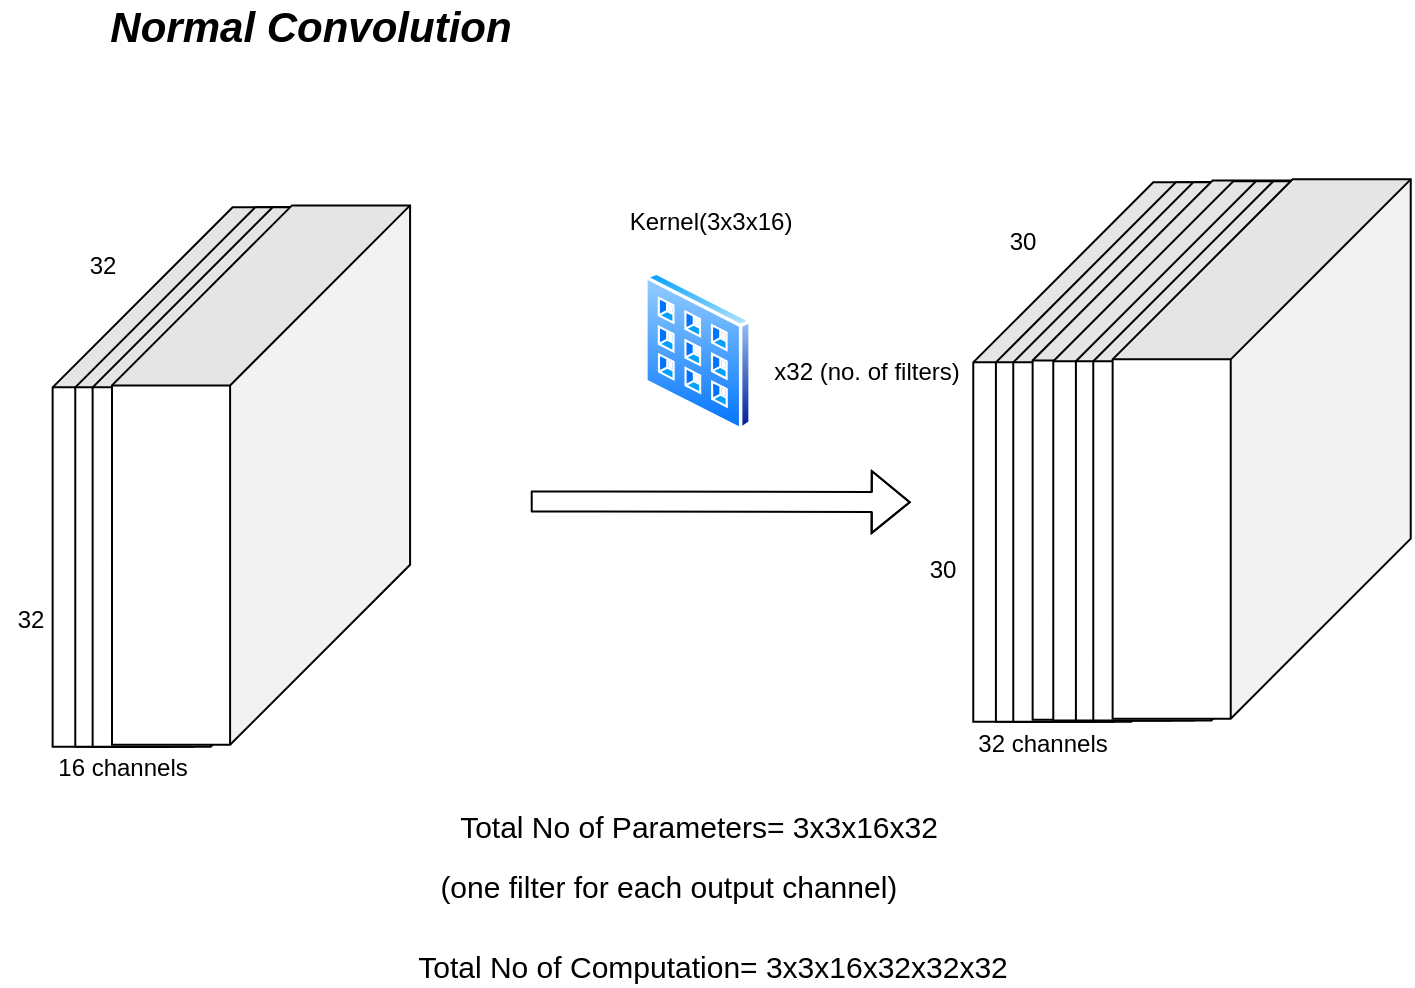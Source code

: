 <mxfile version="13.4.0" type="device" pages="3"><diagram id="691b31df-7cfc-d80e-552c-7aa9f8c0b5f7" name="NormalConvolution"><mxGraphModel dx="1970" dy="1110" grid="1" gridSize="10" guides="1" tooltips="1" connect="1" arrows="1" fold="1" page="1" pageScale="1" pageWidth="826" pageHeight="1169" background="#ffffff" math="0" shadow="0"><root><mxCell id="0"/><mxCell id="1" parent="0"/><mxCell id="0aPZp936fcB-lnpvpzYj-72" value="Total No of Parameters= 3x3x16x32" style="text;html=1;align=center;verticalAlign=middle;resizable=0;points=[];autosize=1;fontSize=15;" vertex="1" parent="1"><mxGeometry x="238" y="440" width="250" height="20" as="geometry"/></mxCell><mxCell id="0aPZp936fcB-lnpvpzYj-75" value="&lt;b&gt;&lt;i&gt;&lt;font style=&quot;font-size: 21px&quot;&gt;Normal Convolution&lt;/font&gt;&lt;/i&gt;&lt;/b&gt;" style="text;html=1;align=center;verticalAlign=middle;resizable=0;points=[];autosize=1;" vertex="1" parent="1"><mxGeometry x="59.36" y="40" width="220" height="20" as="geometry"/></mxCell><mxCell id="vCr-cH7Ao6Coy02i3xJ6-3" value="(one filter for each output channel)&amp;nbsp;" style="text;html=1;align=center;verticalAlign=middle;resizable=0;points=[];autosize=1;fontSize=15;" vertex="1" parent="1"><mxGeometry x="225.09" y="470" width="250" height="20" as="geometry"/></mxCell><mxCell id="vCr-cH7Ao6Coy02i3xJ6-4" value="Total No of Computation= 3x3x16x32x32x32" style="text;html=1;align=center;verticalAlign=middle;resizable=0;points=[];autosize=1;fontSize=15;" vertex="1" parent="1"><mxGeometry x="215" y="510" width="310" height="20" as="geometry"/></mxCell><mxCell id="8KKYo4yLOAXc0O7jHCy9-1" value="" style="shape=flexArrow;endArrow=classic;html=1;" edge="1" parent="1"><mxGeometry width="50" height="50" relative="1" as="geometry"><mxPoint x="279.36" y="287.73" as="sourcePoint"/><mxPoint x="469.36" y="288.08" as="targetPoint"/><Array as="points"><mxPoint x="310.36" y="287.7"/></Array></mxGeometry></mxCell><mxCell id="8KKYo4yLOAXc0O7jHCy9-2" value="&lt;span style=&quot;color: rgba(0 , 0 , 0 , 0) ; font-family: monospace ; font-size: 0px&quot;&gt;%3CmxGraphModel%3E%3Croot%3E%3CmxCell%20id%3D%220%22%2F%3E%3CmxCell%20id%3D%221%22%20parent%3D%220%22%2F%3E%3CmxCell%20id%3D%222%22%20value%3D%22%22%20style%3D%22aspect%3Dfixed%3Bperimeter%3DellipsePerimeter%3Bhtml%3D1%3Balign%3Dcenter%3Bshadow%3D0%3Bdashed%3D0%3BspacingTop%3D3%3Bimage%3Bimage%3Dimg%2Flib%2Factive_directory%2Finput_output_filter.svg%3Bdirection%3Deast%3B%22%20vertex%3D%221%22%20parent%3D%221%22%3E%3CmxGeometry%20x%3D%22302.91%22%20y%3D%22225.3%22%20width%3D%2253.83%22%20height%3D%2280.35%22%20as%3D%22geometry%22%2F%3E%3C%2FmxCell%3E%3C%2Froot%3E%3C%2FmxGraphModel%3E&lt;/span&gt;" style="text;html=1;align=center;verticalAlign=middle;resizable=0;points=[];autosize=1;" vertex="1" parent="1"><mxGeometry x="372.32" y="232.72" width="20" height="20" as="geometry"/></mxCell><mxCell id="8KKYo4yLOAXc0O7jHCy9-3" value="Kernel(3x3x16)" style="text;html=1;align=center;verticalAlign=middle;resizable=0;points=[];autosize=1;" vertex="1" parent="1"><mxGeometry x="319.32" y="137.74" width="100" height="20" as="geometry"/></mxCell><mxCell id="8KKYo4yLOAXc0O7jHCy9-4" value="" style="aspect=fixed;perimeter=ellipsePerimeter;html=1;align=center;shadow=0;dashed=0;spacingTop=3;image;image=img/lib/active_directory/input_output_filter.svg;direction=east;" vertex="1" parent="1"><mxGeometry x="336.09" y="172.37" width="53.83" height="80.35" as="geometry"/></mxCell><mxCell id="8KKYo4yLOAXc0O7jHCy9-5" value="" style="shape=cube;whiteSpace=wrap;html=1;boundedLbl=1;backgroundOutline=1;darkOpacity=0.05;darkOpacity2=0.1;direction=west;rotation=-90;size=90;" vertex="1" parent="1"><mxGeometry x="-20" y="200.96" width="269.68" height="149.05" as="geometry"/></mxCell><mxCell id="8KKYo4yLOAXc0O7jHCy9-6" value="32" style="text;html=1;align=center;verticalAlign=middle;resizable=0;points=[];autosize=1;" vertex="1" parent="1"><mxGeometry x="49.68" y="160.01" width="30" height="20" as="geometry"/></mxCell><mxCell id="8KKYo4yLOAXc0O7jHCy9-7" value="16 channels" style="text;html=1;align=center;verticalAlign=middle;resizable=0;points=[];autosize=1;" vertex="1" parent="1"><mxGeometry x="34.68" y="410.99" width="80" height="20" as="geometry"/></mxCell><mxCell id="8KKYo4yLOAXc0O7jHCy9-8" value="32" style="text;html=1;align=center;verticalAlign=middle;resizable=0;points=[];autosize=1;" vertex="1" parent="1"><mxGeometry x="190.0" y="143.02" width="30" height="20" as="geometry"/></mxCell><mxCell id="8KKYo4yLOAXc0O7jHCy9-9" value="" style="shape=cube;whiteSpace=wrap;html=1;boundedLbl=1;backgroundOutline=1;darkOpacity=0.05;darkOpacity2=0.1;direction=west;rotation=-90;size=90;" vertex="1" parent="1"><mxGeometry x="-8.68" y="200.96" width="269.68" height="149.05" as="geometry"/></mxCell><mxCell id="8KKYo4yLOAXc0O7jHCy9-10" value="" style="shape=cube;whiteSpace=wrap;html=1;boundedLbl=1;backgroundOutline=1;darkOpacity=0.05;darkOpacity2=0.1;direction=west;rotation=-90;size=90;" vertex="1" parent="1"><mxGeometry y="200.96" width="269.68" height="149.05" as="geometry"/></mxCell><mxCell id="8KKYo4yLOAXc0O7jHCy9-11" value="" style="shape=cube;whiteSpace=wrap;html=1;boundedLbl=1;backgroundOutline=1;darkOpacity=0.05;darkOpacity2=0.1;direction=west;rotation=-90;size=90;" vertex="1" parent="1"><mxGeometry x="9.68" y="200.01" width="269.68" height="149.05" as="geometry"/></mxCell><mxCell id="8KKYo4yLOAXc0O7jHCy9-12" value="" style="shape=cube;whiteSpace=wrap;html=1;boundedLbl=1;backgroundOutline=1;darkOpacity=0.05;darkOpacity2=0.1;direction=west;rotation=-90;size=90;" vertex="1" parent="1"><mxGeometry x="440.32" y="188.49" width="269.68" height="149.05" as="geometry"/></mxCell><mxCell id="8KKYo4yLOAXc0O7jHCy9-13" value="30" style="text;html=1;align=center;verticalAlign=middle;resizable=0;points=[];autosize=1;" vertex="1" parent="1"><mxGeometry x="510.0" y="147.54" width="30" height="20" as="geometry"/></mxCell><mxCell id="8KKYo4yLOAXc0O7jHCy9-14" value="32 channels" style="text;html=1;align=center;verticalAlign=middle;resizable=0;points=[];autosize=1;" vertex="1" parent="1"><mxGeometry x="495.0" y="398.52" width="80" height="20" as="geometry"/></mxCell><mxCell id="8KKYo4yLOAXc0O7jHCy9-15" value="32" style="text;html=1;align=center;verticalAlign=middle;resizable=0;points=[];autosize=1;" vertex="1" parent="1"><mxGeometry x="650.32" y="130.55" width="30" height="20" as="geometry"/></mxCell><mxCell id="8KKYo4yLOAXc0O7jHCy9-16" value="" style="shape=cube;whiteSpace=wrap;html=1;boundedLbl=1;backgroundOutline=1;darkOpacity=0.05;darkOpacity2=0.1;direction=west;rotation=-90;size=90;" vertex="1" parent="1"><mxGeometry x="451.64" y="188.49" width="269.68" height="149.05" as="geometry"/></mxCell><mxCell id="8KKYo4yLOAXc0O7jHCy9-17" value="" style="shape=cube;whiteSpace=wrap;html=1;boundedLbl=1;backgroundOutline=1;darkOpacity=0.05;darkOpacity2=0.1;direction=west;rotation=-90;size=90;" vertex="1" parent="1"><mxGeometry x="460.32" y="188.49" width="269.68" height="149.05" as="geometry"/></mxCell><mxCell id="8KKYo4yLOAXc0O7jHCy9-18" value="" style="shape=cube;whiteSpace=wrap;html=1;boundedLbl=1;backgroundOutline=1;darkOpacity=0.05;darkOpacity2=0.1;direction=west;rotation=-90;size=90;" vertex="1" parent="1"><mxGeometry x="470.0" y="187.54" width="269.68" height="149.05" as="geometry"/></mxCell><mxCell id="8KKYo4yLOAXc0O7jHCy9-19" value="" style="shape=cube;whiteSpace=wrap;html=1;boundedLbl=1;backgroundOutline=1;darkOpacity=0.05;darkOpacity2=0.1;direction=west;rotation=-90;size=90;" vertex="1" parent="1"><mxGeometry x="480.32" y="187.94" width="269.68" height="149.05" as="geometry"/></mxCell><mxCell id="8KKYo4yLOAXc0O7jHCy9-20" value="32" style="text;html=1;align=center;verticalAlign=middle;resizable=0;points=[];autosize=1;" vertex="1" parent="1"><mxGeometry x="690.32" y="130" width="30" height="20" as="geometry"/></mxCell><mxCell id="8KKYo4yLOAXc0O7jHCy9-21" value="" style="shape=cube;whiteSpace=wrap;html=1;boundedLbl=1;backgroundOutline=1;darkOpacity=0.05;darkOpacity2=0.1;direction=west;rotation=-90;size=90;" vertex="1" parent="1"><mxGeometry x="491.64" y="187.94" width="269.68" height="149.05" as="geometry"/></mxCell><mxCell id="8KKYo4yLOAXc0O7jHCy9-22" value="" style="shape=cube;whiteSpace=wrap;html=1;boundedLbl=1;backgroundOutline=1;darkOpacity=0.05;darkOpacity2=0.1;direction=west;rotation=-90;size=90;" vertex="1" parent="1"><mxGeometry x="500.32" y="187.94" width="269.68" height="149.05" as="geometry"/></mxCell><mxCell id="8KKYo4yLOAXc0O7jHCy9-23" value="" style="shape=cube;whiteSpace=wrap;html=1;boundedLbl=1;backgroundOutline=1;darkOpacity=0.05;darkOpacity2=0.1;direction=west;rotation=-90;size=90;" vertex="1" parent="1"><mxGeometry x="510.0" y="186.99" width="269.68" height="149.05" as="geometry"/></mxCell><mxCell id="8KKYo4yLOAXc0O7jHCy9-24" value="30" style="text;html=1;align=center;verticalAlign=middle;resizable=0;points=[];autosize=1;" vertex="1" parent="1"><mxGeometry x="470.32" y="311.99" width="30" height="20" as="geometry"/></mxCell><mxCell id="8KKYo4yLOAXc0O7jHCy9-25" value="32" style="text;html=1;align=center;verticalAlign=middle;resizable=0;points=[];autosize=1;" vertex="1" parent="1"><mxGeometry x="14" y="337" width="30" height="20" as="geometry"/></mxCell><mxCell id="8KKYo4yLOAXc0O7jHCy9-26" value="x32 (no. of filters)" style="text;html=1;align=center;verticalAlign=middle;resizable=0;points=[];autosize=1;" vertex="1" parent="1"><mxGeometry x="392.32" y="212.72" width="110" height="20" as="geometry"/></mxCell></root></mxGraphModel></diagram><diagram name="Depthwise Separable Convolution" id="Yb8pl-t0j5vxGMmw1hAw"><mxGraphModel dx="4203" dy="3072" grid="1" gridSize="10" guides="1" tooltips="1" connect="1" arrows="1" fold="1" page="1" pageScale="1" pageWidth="826" pageHeight="1169" background="#ffffff" math="0" shadow="0"><root><mxCell id="gKO3SNXZ0T4FNhEQSTZN-0"/><mxCell id="gKO3SNXZ0T4FNhEQSTZN-1" parent="gKO3SNXZ0T4FNhEQSTZN-0"/><mxCell id="gKO3SNXZ0T4FNhEQSTZN-2" value="" style="shape=cube;whiteSpace=wrap;html=1;boundedLbl=1;backgroundOutline=1;darkOpacity=0.05;darkOpacity2=0.1;direction=west;rotation=-90;size=90;" vertex="1" parent="gKO3SNXZ0T4FNhEQSTZN-1"><mxGeometry x="-811.68" y="-955.02" width="269.68" height="149.05" as="geometry"/></mxCell><mxCell id="gKO3SNXZ0T4FNhEQSTZN-3" value="32" style="text;html=1;align=center;verticalAlign=middle;resizable=0;points=[];autosize=1;" vertex="1" parent="gKO3SNXZ0T4FNhEQSTZN-1"><mxGeometry x="-742" y="-995.97" width="30" height="20" as="geometry"/></mxCell><mxCell id="gKO3SNXZ0T4FNhEQSTZN-4" value="32" style="text;html=1;align=center;verticalAlign=middle;resizable=0;points=[];autosize=1;" vertex="1" parent="gKO3SNXZ0T4FNhEQSTZN-1"><mxGeometry x="-782" y="-823.99" width="30" height="20" as="geometry"/></mxCell><mxCell id="gKO3SNXZ0T4FNhEQSTZN-5" value="16 channels" style="text;html=1;align=center;verticalAlign=middle;resizable=0;points=[];autosize=1;" vertex="1" parent="gKO3SNXZ0T4FNhEQSTZN-1"><mxGeometry x="-757" y="-744.99" width="80" height="20" as="geometry"/></mxCell><mxCell id="gKO3SNXZ0T4FNhEQSTZN-6" value="" style="shape=flexArrow;endArrow=classic;html=1;" edge="1" parent="gKO3SNXZ0T4FNhEQSTZN-1"><mxGeometry width="50" height="50" relative="1" as="geometry"><mxPoint x="-422.0" y="-847.7" as="sourcePoint"/><mxPoint x="-162.0" y="-847.7" as="targetPoint"/></mxGeometry></mxCell><mxCell id="gKO3SNXZ0T4FNhEQSTZN-7" value="Kernel(3x3)" style="text;html=1;align=center;verticalAlign=middle;resizable=0;points=[];autosize=1;" vertex="1" parent="gKO3SNXZ0T4FNhEQSTZN-1"><mxGeometry x="-275.26" y="-914.7" width="80" height="20" as="geometry"/></mxCell><mxCell id="gKO3SNXZ0T4FNhEQSTZN-8" value="" style="shape=cube;whiteSpace=wrap;html=1;boundedLbl=1;backgroundOutline=1;darkOpacity=0.05;darkOpacity2=0.1;direction=west;rotation=-90;size=40;" vertex="1" parent="gKO3SNXZ0T4FNhEQSTZN-1"><mxGeometry x="-168.0" y="-1068.21" width="137" height="64.5" as="geometry"/></mxCell><mxCell id="gKO3SNXZ0T4FNhEQSTZN-12" value="" style="aspect=fixed;perimeter=ellipsePerimeter;html=1;align=center;shadow=0;dashed=0;spacingTop=3;image;image=img/lib/active_directory/input_output_filter.svg;direction=east;" vertex="1" parent="gKO3SNXZ0T4FNhEQSTZN-1"><mxGeometry x="-329.09" y="-942.4" width="53.83" height="80.35" as="geometry"/></mxCell><mxCell id="gKO3SNXZ0T4FNhEQSTZN-14" value="" style="shape=flexArrow;endArrow=classic;html=1;" edge="1" parent="gKO3SNXZ0T4FNhEQSTZN-1"><mxGeometry width="50" height="50" relative="1" as="geometry"><mxPoint x="227.36" y="-823.96" as="sourcePoint"/><mxPoint x="417.36" y="-823.61" as="targetPoint"/><Array as="points"><mxPoint x="258.36" y="-823.99"/></Array></mxGeometry></mxCell><mxCell id="gKO3SNXZ0T4FNhEQSTZN-15" value="&lt;span style=&quot;color: rgba(0 , 0 , 0 , 0) ; font-family: monospace ; font-size: 0px&quot;&gt;%3CmxGraphModel%3E%3Croot%3E%3CmxCell%20id%3D%220%22%2F%3E%3CmxCell%20id%3D%221%22%20parent%3D%220%22%2F%3E%3CmxCell%20id%3D%222%22%20value%3D%22%22%20style%3D%22aspect%3Dfixed%3Bperimeter%3DellipsePerimeter%3Bhtml%3D1%3Balign%3Dcenter%3Bshadow%3D0%3Bdashed%3D0%3BspacingTop%3D3%3Bimage%3Bimage%3Dimg%2Flib%2Factive_directory%2Finput_output_filter.svg%3Bdirection%3Deast%3B%22%20vertex%3D%221%22%20parent%3D%221%22%3E%3CmxGeometry%20x%3D%22302.91%22%20y%3D%22225.3%22%20width%3D%2253.83%22%20height%3D%2280.35%22%20as%3D%22geometry%22%2F%3E%3C%2FmxCell%3E%3C%2Froot%3E%3C%2FmxGraphModel%3E&lt;/span&gt;" style="text;html=1;align=center;verticalAlign=middle;resizable=0;points=[];autosize=1;" vertex="1" parent="gKO3SNXZ0T4FNhEQSTZN-1"><mxGeometry x="320.32" y="-878.97" width="20" height="20" as="geometry"/></mxCell><mxCell id="gKO3SNXZ0T4FNhEQSTZN-16" value="Kernel(1x1x32)" style="text;html=1;align=center;verticalAlign=middle;resizable=0;points=[];autosize=1;" vertex="1" parent="gKO3SNXZ0T4FNhEQSTZN-1"><mxGeometry x="267.32" y="-973.95" width="100" height="20" as="geometry"/></mxCell><mxCell id="gKO3SNXZ0T4FNhEQSTZN-17" value="" style="aspect=fixed;perimeter=ellipsePerimeter;html=1;align=center;shadow=0;dashed=0;spacingTop=3;image;image=img/lib/active_directory/input_output_filter.svg;direction=east;" vertex="1" parent="gKO3SNXZ0T4FNhEQSTZN-1"><mxGeometry x="315.23" y="-928.65" width="53.83" height="80.35" as="geometry"/></mxCell><mxCell id="gKO3SNXZ0T4FNhEQSTZN-23" value="Total No of Parameters= 3x3x16+16x32" style="text;html=1;align=center;verticalAlign=middle;resizable=0;points=[];autosize=1;fontSize=15;" vertex="1" parent="gKO3SNXZ0T4FNhEQSTZN-1"><mxGeometry x="-415.0" y="-467.7" width="280" height="20" as="geometry"/></mxCell><mxCell id="gKO3SNXZ0T4FNhEQSTZN-24" value="&lt;b&gt;&lt;i&gt;&lt;font style=&quot;font-size: 21px&quot;&gt;Depthwise Separable Convolution&lt;/font&gt;&lt;/i&gt;&lt;/b&gt;" style="text;html=1;align=center;verticalAlign=middle;resizable=0;points=[];autosize=1;" vertex="1" parent="gKO3SNXZ0T4FNhEQSTZN-1"><mxGeometry x="-826" y="-1160" width="360" height="20" as="geometry"/></mxCell><mxCell id="fohsHcLQw898iClV_OYD-0" value="" style="shape=cube;whiteSpace=wrap;html=1;boundedLbl=1;backgroundOutline=1;darkOpacity=0.05;darkOpacity2=0.1;direction=west;rotation=-90;size=40;" vertex="1" parent="gKO3SNXZ0T4FNhEQSTZN-1"><mxGeometry x="-168.0" y="-900.23" width="137" height="64.5" as="geometry"/></mxCell><mxCell id="fohsHcLQw898iClV_OYD-1" value="" style="shape=cube;whiteSpace=wrap;html=1;boundedLbl=1;backgroundOutline=1;darkOpacity=0.05;darkOpacity2=0.1;direction=west;rotation=-90;size=40;" vertex="1" parent="gKO3SNXZ0T4FNhEQSTZN-1"><mxGeometry x="-168.0" y="-637.7" width="137" height="64.5" as="geometry"/></mxCell><mxCell id="fohsHcLQw898iClV_OYD-2" value="" style="endArrow=none;dashed=1;html=1;dashPattern=1 3;strokeWidth=2;" edge="1" parent="gKO3SNXZ0T4FNhEQSTZN-1"><mxGeometry width="50" height="50" relative="1" as="geometry"><mxPoint x="-102.0" y="-677.7" as="sourcePoint"/><mxPoint x="-102.0" y="-787.7" as="targetPoint"/><Array as="points"><mxPoint x="-102.0" y="-687.7"/></Array></mxGeometry></mxCell><mxCell id="fohsHcLQw898iClV_OYD-3" value="30" style="text;html=1;align=center;verticalAlign=middle;resizable=0;points=[];autosize=1;" vertex="1" parent="gKO3SNXZ0T4FNhEQSTZN-1"><mxGeometry x="-168.0" y="-1019.68" width="30" height="20" as="geometry"/></mxCell><mxCell id="fohsHcLQw898iClV_OYD-6" value="30" style="text;html=1;align=center;verticalAlign=middle;resizable=0;points=[];autosize=1;" vertex="1" parent="gKO3SNXZ0T4FNhEQSTZN-1"><mxGeometry x="-92.0" y="-989.68" width="30" height="20" as="geometry"/></mxCell><mxCell id="fohsHcLQw898iClV_OYD-8" value="30" style="text;html=1;align=center;verticalAlign=middle;resizable=0;points=[];autosize=1;" vertex="1" parent="gKO3SNXZ0T4FNhEQSTZN-1"><mxGeometry x="-160.0" y="-847.7" width="30" height="20" as="geometry"/></mxCell><mxCell id="fohsHcLQw898iClV_OYD-9" value="30" style="text;html=1;align=center;verticalAlign=middle;resizable=0;points=[];autosize=1;" vertex="1" parent="gKO3SNXZ0T4FNhEQSTZN-1"><mxGeometry x="-92.0" y="-817.7" width="30" height="20" as="geometry"/></mxCell><mxCell id="fohsHcLQw898iClV_OYD-10" value="" style="shape=cube;whiteSpace=wrap;html=1;boundedLbl=1;backgroundOutline=1;darkOpacity=0.05;darkOpacity2=0.1;direction=west;rotation=-90;size=40;" vertex="1" parent="gKO3SNXZ0T4FNhEQSTZN-1"><mxGeometry x="-542" y="-1055.2" width="137" height="64.5" as="geometry"/></mxCell><mxCell id="fohsHcLQw898iClV_OYD-11" value="" style="shape=cube;whiteSpace=wrap;html=1;boundedLbl=1;backgroundOutline=1;darkOpacity=0.05;darkOpacity2=0.1;direction=west;rotation=-90;size=40;" vertex="1" parent="gKO3SNXZ0T4FNhEQSTZN-1"><mxGeometry x="-542" y="-887.22" width="137" height="64.5" as="geometry"/></mxCell><mxCell id="fohsHcLQw898iClV_OYD-12" value="" style="shape=cube;whiteSpace=wrap;html=1;boundedLbl=1;backgroundOutline=1;darkOpacity=0.05;darkOpacity2=0.1;direction=west;rotation=-90;size=40;" vertex="1" parent="gKO3SNXZ0T4FNhEQSTZN-1"><mxGeometry x="-542" y="-624.69" width="137" height="64.5" as="geometry"/></mxCell><mxCell id="fohsHcLQw898iClV_OYD-13" value="" style="endArrow=none;dashed=1;html=1;dashPattern=1 3;strokeWidth=2;" edge="1" parent="gKO3SNXZ0T4FNhEQSTZN-1"><mxGeometry width="50" height="50" relative="1" as="geometry"><mxPoint x="-476.0" y="-664.69" as="sourcePoint"/><mxPoint x="-476.0" y="-774.69" as="targetPoint"/><Array as="points"><mxPoint x="-476.0" y="-674.69"/></Array></mxGeometry></mxCell><mxCell id="fohsHcLQw898iClV_OYD-14" value="32" style="text;html=1;align=center;verticalAlign=middle;resizable=0;points=[];autosize=1;" vertex="1" parent="gKO3SNXZ0T4FNhEQSTZN-1"><mxGeometry x="-601.68" y="-1012.96" width="30" height="20" as="geometry"/></mxCell><mxCell id="fohsHcLQw898iClV_OYD-15" value="32" style="text;html=1;align=center;verticalAlign=middle;resizable=0;points=[];autosize=1;" vertex="1" parent="gKO3SNXZ0T4FNhEQSTZN-1"><mxGeometry x="-466.0" y="-976.67" width="30" height="20" as="geometry"/></mxCell><mxCell id="fohsHcLQw898iClV_OYD-16" value="32" style="text;html=1;align=center;verticalAlign=middle;resizable=0;points=[];autosize=1;" vertex="1" parent="gKO3SNXZ0T4FNhEQSTZN-1"><mxGeometry x="-534" y="-834.69" width="30" height="20" as="geometry"/></mxCell><mxCell id="fohsHcLQw898iClV_OYD-17" value="32" style="text;html=1;align=center;verticalAlign=middle;resizable=0;points=[];autosize=1;" vertex="1" parent="gKO3SNXZ0T4FNhEQSTZN-1"><mxGeometry x="-466.0" y="-804.69" width="30" height="20" as="geometry"/></mxCell><mxCell id="fohsHcLQw898iClV_OYD-18" value="1" style="text;html=1;align=center;verticalAlign=middle;resizable=0;points=[];autosize=1;" vertex="1" parent="gKO3SNXZ0T4FNhEQSTZN-1"><mxGeometry x="-504.0" y="-956.67" width="20" height="20" as="geometry"/></mxCell><mxCell id="fohsHcLQw898iClV_OYD-19" value="1" style="text;html=1;align=center;verticalAlign=middle;resizable=0;points=[];autosize=1;" vertex="1" parent="gKO3SNXZ0T4FNhEQSTZN-1"><mxGeometry x="-502.32" y="-784.69" width="20" height="20" as="geometry"/></mxCell><mxCell id="fohsHcLQw898iClV_OYD-20" value="16 channels&amp;nbsp;" style="text;html=1;align=center;verticalAlign=middle;resizable=0;points=[];autosize=1;" vertex="1" parent="gKO3SNXZ0T4FNhEQSTZN-1"><mxGeometry x="-471.0" y="-720.7" width="80" height="20" as="geometry"/></mxCell><mxCell id="fohsHcLQw898iClV_OYD-23" value="" style="shape=flexArrow;endArrow=classic;html=1;" edge="1" parent="gKO3SNXZ0T4FNhEQSTZN-1"><mxGeometry width="50" height="50" relative="1" as="geometry"><mxPoint x="-428.0" y="-1013" as="sourcePoint"/><mxPoint x="-168.0" y="-1013" as="targetPoint"/></mxGeometry></mxCell><mxCell id="fohsHcLQw898iClV_OYD-24" value="Kernel(3x3)" style="text;html=1;align=center;verticalAlign=middle;resizable=0;points=[];autosize=1;" vertex="1" parent="gKO3SNXZ0T4FNhEQSTZN-1"><mxGeometry x="-281.26" y="-1080" width="80" height="20" as="geometry"/></mxCell><mxCell id="fohsHcLQw898iClV_OYD-25" value="" style="aspect=fixed;perimeter=ellipsePerimeter;html=1;align=center;shadow=0;dashed=0;spacingTop=3;image;image=img/lib/active_directory/input_output_filter.svg;direction=east;" vertex="1" parent="gKO3SNXZ0T4FNhEQSTZN-1"><mxGeometry x="-335.09" y="-1110.17" width="53.83" height="80.35" as="geometry"/></mxCell><mxCell id="fohsHcLQw898iClV_OYD-26" value="" style="shape=flexArrow;endArrow=classic;html=1;" edge="1" parent="gKO3SNXZ0T4FNhEQSTZN-1"><mxGeometry width="50" height="50" relative="1" as="geometry"><mxPoint x="-421.0" y="-593" as="sourcePoint"/><mxPoint x="-161.0" y="-593" as="targetPoint"/></mxGeometry></mxCell><mxCell id="fohsHcLQw898iClV_OYD-27" value="Kernel(3x3)" style="text;html=1;align=center;verticalAlign=middle;resizable=0;points=[];autosize=1;" vertex="1" parent="gKO3SNXZ0T4FNhEQSTZN-1"><mxGeometry x="-274.26" y="-660" width="80" height="20" as="geometry"/></mxCell><mxCell id="fohsHcLQw898iClV_OYD-28" value="" style="aspect=fixed;perimeter=ellipsePerimeter;html=1;align=center;shadow=0;dashed=0;spacingTop=3;image;image=img/lib/active_directory/input_output_filter.svg;direction=east;" vertex="1" parent="gKO3SNXZ0T4FNhEQSTZN-1"><mxGeometry x="-328.09" y="-687.7" width="53.83" height="80.35" as="geometry"/></mxCell><mxCell id="fohsHcLQw898iClV_OYD-30" value="" style="shape=cube;whiteSpace=wrap;html=1;boundedLbl=1;backgroundOutline=1;darkOpacity=0.05;darkOpacity2=0.1;direction=west;rotation=-90;size=90;" vertex="1" parent="gKO3SNXZ0T4FNhEQSTZN-1"><mxGeometry x="-800.36" y="-955.02" width="269.68" height="149.05" as="geometry"/></mxCell><mxCell id="fohsHcLQw898iClV_OYD-31" value="" style="shape=cube;whiteSpace=wrap;html=1;boundedLbl=1;backgroundOutline=1;darkOpacity=0.05;darkOpacity2=0.1;direction=west;rotation=-90;size=90;" vertex="1" parent="gKO3SNXZ0T4FNhEQSTZN-1"><mxGeometry x="-791.68" y="-955.02" width="269.68" height="149.05" as="geometry"/></mxCell><mxCell id="fohsHcLQw898iClV_OYD-32" value="" style="shape=cube;whiteSpace=wrap;html=1;boundedLbl=1;backgroundOutline=1;darkOpacity=0.05;darkOpacity2=0.1;direction=west;rotation=-90;size=90;" vertex="1" parent="gKO3SNXZ0T4FNhEQSTZN-1"><mxGeometry x="-782" y="-955.97" width="269.68" height="149.05" as="geometry"/></mxCell><mxCell id="fohsHcLQw898iClV_OYD-33" value="" style="shape=cube;whiteSpace=wrap;html=1;boundedLbl=1;backgroundOutline=1;darkOpacity=0.05;darkOpacity2=0.1;direction=west;rotation=-90;size=90;" vertex="1" parent="gKO3SNXZ0T4FNhEQSTZN-1"><mxGeometry x="-72.0" y="-910.73" width="269.68" height="149.05" as="geometry"/></mxCell><mxCell id="fohsHcLQw898iClV_OYD-34" value="30" style="text;html=1;align=center;verticalAlign=middle;resizable=0;points=[];autosize=1;" vertex="1" parent="gKO3SNXZ0T4FNhEQSTZN-1"><mxGeometry x="-2.32" y="-951.68" width="30" height="20" as="geometry"/></mxCell><mxCell id="fohsHcLQw898iClV_OYD-35" value="30" style="text;html=1;align=center;verticalAlign=middle;resizable=0;points=[];autosize=1;" vertex="1" parent="gKO3SNXZ0T4FNhEQSTZN-1"><mxGeometry x="-42.32" y="-779.7" width="30" height="20" as="geometry"/></mxCell><mxCell id="fohsHcLQw898iClV_OYD-36" value="16 channels" style="text;html=1;align=center;verticalAlign=middle;resizable=0;points=[];autosize=1;" vertex="1" parent="gKO3SNXZ0T4FNhEQSTZN-1"><mxGeometry x="-17.32" y="-700.7" width="80" height="20" as="geometry"/></mxCell><mxCell id="fohsHcLQw898iClV_OYD-37" value="32" style="text;html=1;align=center;verticalAlign=middle;resizable=0;points=[];autosize=1;" vertex="1" parent="gKO3SNXZ0T4FNhEQSTZN-1"><mxGeometry x="138" y="-968.67" width="30" height="20" as="geometry"/></mxCell><mxCell id="fohsHcLQw898iClV_OYD-38" value="" style="shape=cube;whiteSpace=wrap;html=1;boundedLbl=1;backgroundOutline=1;darkOpacity=0.05;darkOpacity2=0.1;direction=west;rotation=-90;size=90;" vertex="1" parent="gKO3SNXZ0T4FNhEQSTZN-1"><mxGeometry x="-60.68" y="-910.73" width="269.68" height="149.05" as="geometry"/></mxCell><mxCell id="fohsHcLQw898iClV_OYD-39" value="" style="shape=cube;whiteSpace=wrap;html=1;boundedLbl=1;backgroundOutline=1;darkOpacity=0.05;darkOpacity2=0.1;direction=west;rotation=-90;size=90;" vertex="1" parent="gKO3SNXZ0T4FNhEQSTZN-1"><mxGeometry x="-52.0" y="-910.73" width="269.68" height="149.05" as="geometry"/></mxCell><mxCell id="fohsHcLQw898iClV_OYD-40" value="" style="shape=cube;whiteSpace=wrap;html=1;boundedLbl=1;backgroundOutline=1;darkOpacity=0.05;darkOpacity2=0.1;direction=west;rotation=-90;size=90;" vertex="1" parent="gKO3SNXZ0T4FNhEQSTZN-1"><mxGeometry x="-42.32" y="-911.68" width="269.68" height="149.05" as="geometry"/></mxCell><mxCell id="fohsHcLQw898iClV_OYD-45" value="&lt;span style=&quot;color: rgb(0, 0, 0); font-family: helvetica; font-size: 12px; font-style: normal; font-weight: 400; letter-spacing: normal; text-align: center; text-indent: 0px; text-transform: none; word-spacing: 0px; background-color: rgb(248, 249, 250); display: inline; float: none;&quot;&gt;(16 no. of filters for 16 channels)&lt;/span&gt;" style="text;whiteSpace=wrap;html=1;" vertex="1" parent="gKO3SNXZ0T4FNhEQSTZN-1"><mxGeometry x="-375.0" y="-520" width="200" height="30" as="geometry"/></mxCell><mxCell id="fohsHcLQw898iClV_OYD-46" value="Total No of Computation= (3x3x16+16x32)x32x32" style="text;html=1;align=center;verticalAlign=middle;resizable=0;points=[];autosize=1;fontSize=15;" vertex="1" parent="gKO3SNXZ0T4FNhEQSTZN-1"><mxGeometry x="-451.0" y="-440" width="350" height="20" as="geometry"/></mxCell><mxCell id="JOJmZ_c1bK8O-bIGeCAj-0" value="" style="shape=cube;whiteSpace=wrap;html=1;boundedLbl=1;backgroundOutline=1;darkOpacity=0.05;darkOpacity2=0.1;direction=west;rotation=-90;size=90;" vertex="1" parent="gKO3SNXZ0T4FNhEQSTZN-1"><mxGeometry x="388.32" y="-923.2" width="269.68" height="149.05" as="geometry"/></mxCell><mxCell id="JOJmZ_c1bK8O-bIGeCAj-1" value="30" style="text;html=1;align=center;verticalAlign=middle;resizable=0;points=[];autosize=1;" vertex="1" parent="gKO3SNXZ0T4FNhEQSTZN-1"><mxGeometry x="458.0" y="-964.15" width="30" height="20" as="geometry"/></mxCell><mxCell id="JOJmZ_c1bK8O-bIGeCAj-2" value="32 channels" style="text;html=1;align=center;verticalAlign=middle;resizable=0;points=[];autosize=1;" vertex="1" parent="gKO3SNXZ0T4FNhEQSTZN-1"><mxGeometry x="443.0" y="-713.17" width="80" height="20" as="geometry"/></mxCell><mxCell id="JOJmZ_c1bK8O-bIGeCAj-3" value="32" style="text;html=1;align=center;verticalAlign=middle;resizable=0;points=[];autosize=1;" vertex="1" parent="gKO3SNXZ0T4FNhEQSTZN-1"><mxGeometry x="598.32" y="-981.14" width="30" height="20" as="geometry"/></mxCell><mxCell id="JOJmZ_c1bK8O-bIGeCAj-4" value="" style="shape=cube;whiteSpace=wrap;html=1;boundedLbl=1;backgroundOutline=1;darkOpacity=0.05;darkOpacity2=0.1;direction=west;rotation=-90;size=90;" vertex="1" parent="gKO3SNXZ0T4FNhEQSTZN-1"><mxGeometry x="399.64" y="-923.2" width="269.68" height="149.05" as="geometry"/></mxCell><mxCell id="JOJmZ_c1bK8O-bIGeCAj-5" value="" style="shape=cube;whiteSpace=wrap;html=1;boundedLbl=1;backgroundOutline=1;darkOpacity=0.05;darkOpacity2=0.1;direction=west;rotation=-90;size=90;" vertex="1" parent="gKO3SNXZ0T4FNhEQSTZN-1"><mxGeometry x="408.32" y="-923.2" width="269.68" height="149.05" as="geometry"/></mxCell><mxCell id="JOJmZ_c1bK8O-bIGeCAj-6" value="" style="shape=cube;whiteSpace=wrap;html=1;boundedLbl=1;backgroundOutline=1;darkOpacity=0.05;darkOpacity2=0.1;direction=west;rotation=-90;size=90;" vertex="1" parent="gKO3SNXZ0T4FNhEQSTZN-1"><mxGeometry x="418.0" y="-924.15" width="269.68" height="149.05" as="geometry"/></mxCell><mxCell id="JOJmZ_c1bK8O-bIGeCAj-7" value="" style="shape=cube;whiteSpace=wrap;html=1;boundedLbl=1;backgroundOutline=1;darkOpacity=0.05;darkOpacity2=0.1;direction=west;rotation=-90;size=90;" vertex="1" parent="gKO3SNXZ0T4FNhEQSTZN-1"><mxGeometry x="428.32" y="-923.75" width="269.68" height="149.05" as="geometry"/></mxCell><mxCell id="JOJmZ_c1bK8O-bIGeCAj-10" value="32" style="text;html=1;align=center;verticalAlign=middle;resizable=0;points=[];autosize=1;" vertex="1" parent="gKO3SNXZ0T4FNhEQSTZN-1"><mxGeometry x="638.32" y="-981.69" width="30" height="20" as="geometry"/></mxCell><mxCell id="JOJmZ_c1bK8O-bIGeCAj-11" value="" style="shape=cube;whiteSpace=wrap;html=1;boundedLbl=1;backgroundOutline=1;darkOpacity=0.05;darkOpacity2=0.1;direction=west;rotation=-90;size=90;" vertex="1" parent="gKO3SNXZ0T4FNhEQSTZN-1"><mxGeometry x="439.64" y="-923.75" width="269.68" height="149.05" as="geometry"/></mxCell><mxCell id="JOJmZ_c1bK8O-bIGeCAj-12" value="" style="shape=cube;whiteSpace=wrap;html=1;boundedLbl=1;backgroundOutline=1;darkOpacity=0.05;darkOpacity2=0.1;direction=west;rotation=-90;size=90;" vertex="1" parent="gKO3SNXZ0T4FNhEQSTZN-1"><mxGeometry x="448.32" y="-923.75" width="269.68" height="149.05" as="geometry"/></mxCell><mxCell id="JOJmZ_c1bK8O-bIGeCAj-13" value="" style="shape=cube;whiteSpace=wrap;html=1;boundedLbl=1;backgroundOutline=1;darkOpacity=0.05;darkOpacity2=0.1;direction=west;rotation=-90;size=90;" vertex="1" parent="gKO3SNXZ0T4FNhEQSTZN-1"><mxGeometry x="458.0" y="-924.7" width="269.68" height="149.05" as="geometry"/></mxCell><mxCell id="JOJmZ_c1bK8O-bIGeCAj-15" value="30" style="text;html=1;align=center;verticalAlign=middle;resizable=0;points=[];autosize=1;" vertex="1" parent="gKO3SNXZ0T4FNhEQSTZN-1"><mxGeometry x="418.32" y="-799.7" width="30" height="20" as="geometry"/></mxCell></root></mxGraphModel></diagram><diagram name="Spatially Separable Convolution" id="uO5I2WDaSCeOtJya9Tth"><mxGraphModel dx="3190" dy="2501" grid="1" gridSize="10" guides="1" tooltips="1" connect="1" arrows="1" fold="1" page="1" pageScale="1" pageWidth="826" pageHeight="1169" background="#ffffff" math="0" shadow="0"><root><mxCell id="0hJjxTWR2lArDS25jv_q-0"/><mxCell id="0hJjxTWR2lArDS25jv_q-1" parent="0hJjxTWR2lArDS25jv_q-0"/><mxCell id="0hJjxTWR2lArDS25jv_q-2" value="" style="shape=cube;whiteSpace=wrap;html=1;boundedLbl=1;backgroundOutline=1;darkOpacity=0.05;darkOpacity2=0.1;direction=west;rotation=-90;size=90;" vertex="1" parent="0hJjxTWR2lArDS25jv_q-1"><mxGeometry x="-840" y="-875.02" width="269.68" height="149.05" as="geometry"/></mxCell><mxCell id="0hJjxTWR2lArDS25jv_q-3" value="32" style="text;html=1;align=center;verticalAlign=middle;resizable=0;points=[];autosize=1;" vertex="1" parent="0hJjxTWR2lArDS25jv_q-1"><mxGeometry x="-770.32" y="-915.97" width="30" height="20" as="geometry"/></mxCell><mxCell id="0hJjxTWR2lArDS25jv_q-4" value="32" style="text;html=1;align=center;verticalAlign=middle;resizable=0;points=[];autosize=1;" vertex="1" parent="0hJjxTWR2lArDS25jv_q-1"><mxGeometry x="-810.32" y="-743.99" width="30" height="20" as="geometry"/></mxCell><mxCell id="0hJjxTWR2lArDS25jv_q-5" value="16 channels" style="text;html=1;align=center;verticalAlign=middle;resizable=0;points=[];autosize=1;" vertex="1" parent="0hJjxTWR2lArDS25jv_q-1"><mxGeometry x="-785.32" y="-664.99" width="80" height="20" as="geometry"/></mxCell><mxCell id="0hJjxTWR2lArDS25jv_q-6" value="" style="shape=flexArrow;endArrow=classic;html=1;" edge="1" parent="0hJjxTWR2lArDS25jv_q-1"><mxGeometry width="50" height="50" relative="1" as="geometry"><mxPoint x="-450.32" y="-767.7" as="sourcePoint"/><mxPoint x="-190.32" y="-767.7" as="targetPoint"/></mxGeometry></mxCell><mxCell id="0hJjxTWR2lArDS25jv_q-7" value="Kernel(1x3)" style="text;html=1;align=center;verticalAlign=middle;resizable=0;points=[];autosize=1;" vertex="1" parent="0hJjxTWR2lArDS25jv_q-1"><mxGeometry x="-303.58" y="-834.7" width="80" height="20" as="geometry"/></mxCell><mxCell id="0hJjxTWR2lArDS25jv_q-8" value="" style="shape=cube;whiteSpace=wrap;html=1;boundedLbl=1;backgroundOutline=1;darkOpacity=0.05;darkOpacity2=0.1;direction=west;rotation=-90;size=40;" vertex="1" parent="0hJjxTWR2lArDS25jv_q-1"><mxGeometry x="-196.32" y="-988.21" width="137" height="64.5" as="geometry"/></mxCell><mxCell id="0hJjxTWR2lArDS25jv_q-9" value="" style="aspect=fixed;perimeter=ellipsePerimeter;html=1;align=center;shadow=0;dashed=0;spacingTop=3;image;image=img/lib/active_directory/input_output_filter.svg;direction=east;" vertex="1" parent="0hJjxTWR2lArDS25jv_q-1"><mxGeometry x="-357.41" y="-862.4" width="53.83" height="80.35" as="geometry"/></mxCell><mxCell id="0hJjxTWR2lArDS25jv_q-10" value="" style="shape=flexArrow;endArrow=classic;html=1;" edge="1" parent="0hJjxTWR2lArDS25jv_q-1"><mxGeometry width="50" height="50" relative="1" as="geometry"><mxPoint x="669.36" y="-718.94" as="sourcePoint"/><mxPoint x="859.36" y="-718.59" as="targetPoint"/><Array as="points"><mxPoint x="700.36" y="-718.97"/></Array></mxGeometry></mxCell><mxCell id="0hJjxTWR2lArDS25jv_q-11" value="&lt;span style=&quot;color: rgba(0 , 0 , 0 , 0) ; font-family: monospace ; font-size: 0px&quot;&gt;%3CmxGraphModel%3E%3Croot%3E%3CmxCell%20id%3D%220%22%2F%3E%3CmxCell%20id%3D%221%22%20parent%3D%220%22%2F%3E%3CmxCell%20id%3D%222%22%20value%3D%22%22%20style%3D%22aspect%3Dfixed%3Bperimeter%3DellipsePerimeter%3Bhtml%3D1%3Balign%3Dcenter%3Bshadow%3D0%3Bdashed%3D0%3BspacingTop%3D3%3Bimage%3Bimage%3Dimg%2Flib%2Factive_directory%2Finput_output_filter.svg%3Bdirection%3Deast%3B%22%20vertex%3D%221%22%20parent%3D%221%22%3E%3CmxGeometry%20x%3D%22302.91%22%20y%3D%22225.3%22%20width%3D%2253.83%22%20height%3D%2280.35%22%20as%3D%22geometry%22%2F%3E%3C%2FmxCell%3E%3C%2Froot%3E%3C%2FmxGraphModel%3E&lt;/span&gt;" style="text;html=1;align=center;verticalAlign=middle;resizable=0;points=[];autosize=1;" vertex="1" parent="0hJjxTWR2lArDS25jv_q-1"><mxGeometry x="762.32" y="-773.95" width="20" height="20" as="geometry"/></mxCell><mxCell id="0hJjxTWR2lArDS25jv_q-12" value="Kernel(1x1x32)" style="text;html=1;align=center;verticalAlign=middle;resizable=0;points=[];autosize=1;" vertex="1" parent="0hJjxTWR2lArDS25jv_q-1"><mxGeometry x="709.32" y="-868.93" width="100" height="20" as="geometry"/></mxCell><mxCell id="0hJjxTWR2lArDS25jv_q-13" value="" style="aspect=fixed;perimeter=ellipsePerimeter;html=1;align=center;shadow=0;dashed=0;spacingTop=3;image;image=img/lib/active_directory/input_output_filter.svg;direction=east;" vertex="1" parent="0hJjxTWR2lArDS25jv_q-1"><mxGeometry x="757.23" y="-823.63" width="53.83" height="80.35" as="geometry"/></mxCell><mxCell id="0hJjxTWR2lArDS25jv_q-14" value="Total No of Parameters= 1x3x16+3x1x16+16x32" style="text;html=1;align=center;verticalAlign=middle;resizable=0;points=[];autosize=1;fontSize=15;" vertex="1" parent="0hJjxTWR2lArDS25jv_q-1"><mxGeometry x="-473.32" y="-387.7" width="340" height="20" as="geometry"/></mxCell><mxCell id="0hJjxTWR2lArDS25jv_q-15" value="&lt;b&gt;&lt;i&gt;&lt;font style=&quot;font-size: 21px&quot;&gt;Spatially Separable Convolution&lt;/font&gt;&lt;/i&gt;&lt;/b&gt;" style="text;html=1;align=center;verticalAlign=middle;resizable=0;points=[];autosize=1;" vertex="1" parent="0hJjxTWR2lArDS25jv_q-1"><mxGeometry x="-818.68" y="-1110" width="340" height="20" as="geometry"/></mxCell><mxCell id="0hJjxTWR2lArDS25jv_q-16" value="" style="shape=cube;whiteSpace=wrap;html=1;boundedLbl=1;backgroundOutline=1;darkOpacity=0.05;darkOpacity2=0.1;direction=west;rotation=-90;size=40;" vertex="1" parent="0hJjxTWR2lArDS25jv_q-1"><mxGeometry x="-196.32" y="-820.23" width="137" height="64.5" as="geometry"/></mxCell><mxCell id="0hJjxTWR2lArDS25jv_q-17" value="" style="shape=cube;whiteSpace=wrap;html=1;boundedLbl=1;backgroundOutline=1;darkOpacity=0.05;darkOpacity2=0.1;direction=west;rotation=-90;size=40;" vertex="1" parent="0hJjxTWR2lArDS25jv_q-1"><mxGeometry x="-196.32" y="-557.7" width="137" height="64.5" as="geometry"/></mxCell><mxCell id="0hJjxTWR2lArDS25jv_q-18" value="" style="endArrow=none;dashed=1;html=1;dashPattern=1 3;strokeWidth=2;" edge="1" parent="0hJjxTWR2lArDS25jv_q-1"><mxGeometry width="50" height="50" relative="1" as="geometry"><mxPoint x="-130.32" y="-597.7" as="sourcePoint"/><mxPoint x="-130.32" y="-707.7" as="targetPoint"/><Array as="points"><mxPoint x="-130.32" y="-607.7"/></Array></mxGeometry></mxCell><mxCell id="0hJjxTWR2lArDS25jv_q-19" value="30" style="text;html=1;align=center;verticalAlign=middle;resizable=0;points=[];autosize=1;" vertex="1" parent="0hJjxTWR2lArDS25jv_q-1"><mxGeometry x="-196.32" y="-939.68" width="30" height="20" as="geometry"/></mxCell><mxCell id="0hJjxTWR2lArDS25jv_q-20" value="32" style="text;html=1;align=center;verticalAlign=middle;resizable=0;points=[];autosize=1;" vertex="1" parent="0hJjxTWR2lArDS25jv_q-1"><mxGeometry x="-120.32" y="-909.68" width="30" height="20" as="geometry"/></mxCell><mxCell id="0hJjxTWR2lArDS25jv_q-21" value="30" style="text;html=1;align=center;verticalAlign=middle;resizable=0;points=[];autosize=1;" vertex="1" parent="0hJjxTWR2lArDS25jv_q-1"><mxGeometry x="-188.32" y="-767.7" width="30" height="20" as="geometry"/></mxCell><mxCell id="0hJjxTWR2lArDS25jv_q-22" value="32" style="text;html=1;align=center;verticalAlign=middle;resizable=0;points=[];autosize=1;" vertex="1" parent="0hJjxTWR2lArDS25jv_q-1"><mxGeometry x="-120.32" y="-737.7" width="30" height="20" as="geometry"/></mxCell><mxCell id="0hJjxTWR2lArDS25jv_q-23" value="" style="shape=cube;whiteSpace=wrap;html=1;boundedLbl=1;backgroundOutline=1;darkOpacity=0.05;darkOpacity2=0.1;direction=west;rotation=-90;size=40;" vertex="1" parent="0hJjxTWR2lArDS25jv_q-1"><mxGeometry x="-570.32" y="-975.2" width="137" height="64.5" as="geometry"/></mxCell><mxCell id="0hJjxTWR2lArDS25jv_q-24" value="" style="shape=cube;whiteSpace=wrap;html=1;boundedLbl=1;backgroundOutline=1;darkOpacity=0.05;darkOpacity2=0.1;direction=west;rotation=-90;size=40;" vertex="1" parent="0hJjxTWR2lArDS25jv_q-1"><mxGeometry x="-570.32" y="-807.22" width="137" height="64.5" as="geometry"/></mxCell><mxCell id="0hJjxTWR2lArDS25jv_q-25" value="" style="shape=cube;whiteSpace=wrap;html=1;boundedLbl=1;backgroundOutline=1;darkOpacity=0.05;darkOpacity2=0.1;direction=west;rotation=-90;size=40;" vertex="1" parent="0hJjxTWR2lArDS25jv_q-1"><mxGeometry x="-570.32" y="-544.69" width="137" height="64.5" as="geometry"/></mxCell><mxCell id="0hJjxTWR2lArDS25jv_q-26" value="" style="endArrow=none;dashed=1;html=1;dashPattern=1 3;strokeWidth=2;" edge="1" parent="0hJjxTWR2lArDS25jv_q-1"><mxGeometry width="50" height="50" relative="1" as="geometry"><mxPoint x="-504.32" y="-584.69" as="sourcePoint"/><mxPoint x="-504.32" y="-694.69" as="targetPoint"/><Array as="points"><mxPoint x="-504.32" y="-594.69"/></Array></mxGeometry></mxCell><mxCell id="0hJjxTWR2lArDS25jv_q-27" value="32" style="text;html=1;align=center;verticalAlign=middle;resizable=0;points=[];autosize=1;" vertex="1" parent="0hJjxTWR2lArDS25jv_q-1"><mxGeometry x="-630" y="-932.96" width="30" height="20" as="geometry"/></mxCell><mxCell id="0hJjxTWR2lArDS25jv_q-28" value="32" style="text;html=1;align=center;verticalAlign=middle;resizable=0;points=[];autosize=1;" vertex="1" parent="0hJjxTWR2lArDS25jv_q-1"><mxGeometry x="-494.32" y="-896.67" width="30" height="20" as="geometry"/></mxCell><mxCell id="0hJjxTWR2lArDS25jv_q-29" value="32" style="text;html=1;align=center;verticalAlign=middle;resizable=0;points=[];autosize=1;" vertex="1" parent="0hJjxTWR2lArDS25jv_q-1"><mxGeometry x="-562.32" y="-754.69" width="30" height="20" as="geometry"/></mxCell><mxCell id="0hJjxTWR2lArDS25jv_q-30" value="32" style="text;html=1;align=center;verticalAlign=middle;resizable=0;points=[];autosize=1;" vertex="1" parent="0hJjxTWR2lArDS25jv_q-1"><mxGeometry x="-494.32" y="-724.69" width="30" height="20" as="geometry"/></mxCell><mxCell id="0hJjxTWR2lArDS25jv_q-31" value="1" style="text;html=1;align=center;verticalAlign=middle;resizable=0;points=[];autosize=1;" vertex="1" parent="0hJjxTWR2lArDS25jv_q-1"><mxGeometry x="-532.32" y="-876.67" width="20" height="20" as="geometry"/></mxCell><mxCell id="0hJjxTWR2lArDS25jv_q-32" value="1" style="text;html=1;align=center;verticalAlign=middle;resizable=0;points=[];autosize=1;" vertex="1" parent="0hJjxTWR2lArDS25jv_q-1"><mxGeometry x="-530.64" y="-704.69" width="20" height="20" as="geometry"/></mxCell><mxCell id="0hJjxTWR2lArDS25jv_q-33" value="16 channels&amp;nbsp;" style="text;html=1;align=center;verticalAlign=middle;resizable=0;points=[];autosize=1;" vertex="1" parent="0hJjxTWR2lArDS25jv_q-1"><mxGeometry x="-499.32" y="-640.7" width="80" height="20" as="geometry"/></mxCell><mxCell id="0hJjxTWR2lArDS25jv_q-34" value="" style="shape=flexArrow;endArrow=classic;html=1;" edge="1" parent="0hJjxTWR2lArDS25jv_q-1"><mxGeometry width="50" height="50" relative="1" as="geometry"><mxPoint x="-456.32" y="-933" as="sourcePoint"/><mxPoint x="-196.32" y="-933" as="targetPoint"/></mxGeometry></mxCell><mxCell id="0hJjxTWR2lArDS25jv_q-35" value="Kernel(1x3)" style="text;html=1;align=center;verticalAlign=middle;resizable=0;points=[];autosize=1;" vertex="1" parent="0hJjxTWR2lArDS25jv_q-1"><mxGeometry x="-309.58" y="-1000" width="80" height="20" as="geometry"/></mxCell><mxCell id="0hJjxTWR2lArDS25jv_q-36" value="" style="aspect=fixed;perimeter=ellipsePerimeter;html=1;align=center;shadow=0;dashed=0;spacingTop=3;image;image=img/lib/active_directory/input_output_filter.svg;direction=east;" vertex="1" parent="0hJjxTWR2lArDS25jv_q-1"><mxGeometry x="-363.41" y="-1030.17" width="53.83" height="80.35" as="geometry"/></mxCell><mxCell id="0hJjxTWR2lArDS25jv_q-37" value="" style="shape=flexArrow;endArrow=classic;html=1;" edge="1" parent="0hJjxTWR2lArDS25jv_q-1"><mxGeometry width="50" height="50" relative="1" as="geometry"><mxPoint x="-449.32" y="-513" as="sourcePoint"/><mxPoint x="-189.32" y="-513" as="targetPoint"/></mxGeometry></mxCell><mxCell id="0hJjxTWR2lArDS25jv_q-38" value="Kernel(1x3)" style="text;html=1;align=center;verticalAlign=middle;resizable=0;points=[];autosize=1;" vertex="1" parent="0hJjxTWR2lArDS25jv_q-1"><mxGeometry x="-302.58" y="-580" width="80" height="20" as="geometry"/></mxCell><mxCell id="0hJjxTWR2lArDS25jv_q-39" value="" style="aspect=fixed;perimeter=ellipsePerimeter;html=1;align=center;shadow=0;dashed=0;spacingTop=3;image;image=img/lib/active_directory/input_output_filter.svg;direction=east;" vertex="1" parent="0hJjxTWR2lArDS25jv_q-1"><mxGeometry x="-356.41" y="-607.7" width="53.83" height="80.35" as="geometry"/></mxCell><mxCell id="0hJjxTWR2lArDS25jv_q-40" value="" style="shape=cube;whiteSpace=wrap;html=1;boundedLbl=1;backgroundOutline=1;darkOpacity=0.05;darkOpacity2=0.1;direction=west;rotation=-90;size=90;" vertex="1" parent="0hJjxTWR2lArDS25jv_q-1"><mxGeometry x="-828.68" y="-875.02" width="269.68" height="149.05" as="geometry"/></mxCell><mxCell id="0hJjxTWR2lArDS25jv_q-41" value="" style="shape=cube;whiteSpace=wrap;html=1;boundedLbl=1;backgroundOutline=1;darkOpacity=0.05;darkOpacity2=0.1;direction=west;rotation=-90;size=90;" vertex="1" parent="0hJjxTWR2lArDS25jv_q-1"><mxGeometry x="-820" y="-875.02" width="269.68" height="149.05" as="geometry"/></mxCell><mxCell id="0hJjxTWR2lArDS25jv_q-42" value="" style="shape=cube;whiteSpace=wrap;html=1;boundedLbl=1;backgroundOutline=1;darkOpacity=0.05;darkOpacity2=0.1;direction=west;rotation=-90;size=90;" vertex="1" parent="0hJjxTWR2lArDS25jv_q-1"><mxGeometry x="-810.32" y="-875.97" width="269.68" height="149.05" as="geometry"/></mxCell><mxCell id="0hJjxTWR2lArDS25jv_q-43" value="" style="shape=cube;whiteSpace=wrap;html=1;boundedLbl=1;backgroundOutline=1;darkOpacity=0.05;darkOpacity2=0.1;direction=west;rotation=-90;size=90;" vertex="1" parent="0hJjxTWR2lArDS25jv_q-1"><mxGeometry x="370" y="-805.71" width="269.68" height="149.05" as="geometry"/></mxCell><mxCell id="0hJjxTWR2lArDS25jv_q-44" value="30" style="text;html=1;align=center;verticalAlign=middle;resizable=0;points=[];autosize=1;" vertex="1" parent="0hJjxTWR2lArDS25jv_q-1"><mxGeometry x="439.68" y="-846.66" width="30" height="20" as="geometry"/></mxCell><mxCell id="0hJjxTWR2lArDS25jv_q-46" value="16 channels" style="text;html=1;align=center;verticalAlign=middle;resizable=0;points=[];autosize=1;" vertex="1" parent="0hJjxTWR2lArDS25jv_q-1"><mxGeometry x="424.68" y="-595.68" width="80" height="20" as="geometry"/></mxCell><mxCell id="0hJjxTWR2lArDS25jv_q-47" value="32" style="text;html=1;align=center;verticalAlign=middle;resizable=0;points=[];autosize=1;" vertex="1" parent="0hJjxTWR2lArDS25jv_q-1"><mxGeometry x="580" y="-863.65" width="30" height="20" as="geometry"/></mxCell><mxCell id="0hJjxTWR2lArDS25jv_q-48" value="" style="shape=cube;whiteSpace=wrap;html=1;boundedLbl=1;backgroundOutline=1;darkOpacity=0.05;darkOpacity2=0.1;direction=west;rotation=-90;size=90;" vertex="1" parent="0hJjxTWR2lArDS25jv_q-1"><mxGeometry x="381.32" y="-805.71" width="269.68" height="149.05" as="geometry"/></mxCell><mxCell id="0hJjxTWR2lArDS25jv_q-49" value="" style="shape=cube;whiteSpace=wrap;html=1;boundedLbl=1;backgroundOutline=1;darkOpacity=0.05;darkOpacity2=0.1;direction=west;rotation=-90;size=90;" vertex="1" parent="0hJjxTWR2lArDS25jv_q-1"><mxGeometry x="390" y="-805.71" width="269.68" height="149.05" as="geometry"/></mxCell><mxCell id="0hJjxTWR2lArDS25jv_q-50" value="" style="shape=cube;whiteSpace=wrap;html=1;boundedLbl=1;backgroundOutline=1;darkOpacity=0.05;darkOpacity2=0.1;direction=west;rotation=-90;size=90;" vertex="1" parent="0hJjxTWR2lArDS25jv_q-1"><mxGeometry x="399.68" y="-806.66" width="269.68" height="149.05" as="geometry"/></mxCell><mxCell id="0hJjxTWR2lArDS25jv_q-51" value="&lt;span style=&quot;color: rgb(0, 0, 0); font-family: helvetica; font-size: 12px; font-style: normal; font-weight: 400; letter-spacing: normal; text-align: center; text-indent: 0px; text-transform: none; word-spacing: 0px; background-color: rgb(248, 249, 250); display: inline; float: none;&quot;&gt;(16 no. of filters for 16 channels)&lt;/span&gt;" style="text;whiteSpace=wrap;html=1;" vertex="1" parent="0hJjxTWR2lArDS25jv_q-1"><mxGeometry x="-403.32" y="-440" width="200" height="30" as="geometry"/></mxCell><mxCell id="0hJjxTWR2lArDS25jv_q-52" value="Total No of Computation= (1x3x16+3x1x16+16x32)x32x32" style="text;html=1;align=center;verticalAlign=middle;resizable=0;points=[];autosize=1;fontSize=15;" vertex="1" parent="0hJjxTWR2lArDS25jv_q-1"><mxGeometry x="-504.32" y="-360" width="400" height="20" as="geometry"/></mxCell><mxCell id="0hJjxTWR2lArDS25jv_q-53" value="" style="shape=cube;whiteSpace=wrap;html=1;boundedLbl=1;backgroundOutline=1;darkOpacity=0.05;darkOpacity2=0.1;direction=west;rotation=-90;size=90;" vertex="1" parent="0hJjxTWR2lArDS25jv_q-1"><mxGeometry x="830.32" y="-818.18" width="269.68" height="149.05" as="geometry"/></mxCell><mxCell id="0hJjxTWR2lArDS25jv_q-54" value="30" style="text;html=1;align=center;verticalAlign=middle;resizable=0;points=[];autosize=1;" vertex="1" parent="0hJjxTWR2lArDS25jv_q-1"><mxGeometry x="900" y="-859.13" width="30" height="20" as="geometry"/></mxCell><mxCell id="0hJjxTWR2lArDS25jv_q-55" value="32 channels" style="text;html=1;align=center;verticalAlign=middle;resizable=0;points=[];autosize=1;" vertex="1" parent="0hJjxTWR2lArDS25jv_q-1"><mxGeometry x="885" y="-608.15" width="80" height="20" as="geometry"/></mxCell><mxCell id="0hJjxTWR2lArDS25jv_q-56" value="32" style="text;html=1;align=center;verticalAlign=middle;resizable=0;points=[];autosize=1;" vertex="1" parent="0hJjxTWR2lArDS25jv_q-1"><mxGeometry x="1040.32" y="-876.12" width="30" height="20" as="geometry"/></mxCell><mxCell id="0hJjxTWR2lArDS25jv_q-57" value="" style="shape=cube;whiteSpace=wrap;html=1;boundedLbl=1;backgroundOutline=1;darkOpacity=0.05;darkOpacity2=0.1;direction=west;rotation=-90;size=90;" vertex="1" parent="0hJjxTWR2lArDS25jv_q-1"><mxGeometry x="841.64" y="-818.18" width="269.68" height="149.05" as="geometry"/></mxCell><mxCell id="0hJjxTWR2lArDS25jv_q-58" value="" style="shape=cube;whiteSpace=wrap;html=1;boundedLbl=1;backgroundOutline=1;darkOpacity=0.05;darkOpacity2=0.1;direction=west;rotation=-90;size=90;" vertex="1" parent="0hJjxTWR2lArDS25jv_q-1"><mxGeometry x="850.32" y="-818.18" width="269.68" height="149.05" as="geometry"/></mxCell><mxCell id="0hJjxTWR2lArDS25jv_q-59" value="" style="shape=cube;whiteSpace=wrap;html=1;boundedLbl=1;backgroundOutline=1;darkOpacity=0.05;darkOpacity2=0.1;direction=west;rotation=-90;size=90;" vertex="1" parent="0hJjxTWR2lArDS25jv_q-1"><mxGeometry x="860" y="-819.13" width="269.68" height="149.05" as="geometry"/></mxCell><mxCell id="0hJjxTWR2lArDS25jv_q-60" value="" style="shape=cube;whiteSpace=wrap;html=1;boundedLbl=1;backgroundOutline=1;darkOpacity=0.05;darkOpacity2=0.1;direction=west;rotation=-90;size=90;" vertex="1" parent="0hJjxTWR2lArDS25jv_q-1"><mxGeometry x="870.32" y="-818.73" width="269.68" height="149.05" as="geometry"/></mxCell><mxCell id="0hJjxTWR2lArDS25jv_q-61" value="32" style="text;html=1;align=center;verticalAlign=middle;resizable=0;points=[];autosize=1;" vertex="1" parent="0hJjxTWR2lArDS25jv_q-1"><mxGeometry x="1080.32" y="-876.67" width="30" height="20" as="geometry"/></mxCell><mxCell id="0hJjxTWR2lArDS25jv_q-62" value="" style="shape=cube;whiteSpace=wrap;html=1;boundedLbl=1;backgroundOutline=1;darkOpacity=0.05;darkOpacity2=0.1;direction=west;rotation=-90;size=90;" vertex="1" parent="0hJjxTWR2lArDS25jv_q-1"><mxGeometry x="881.64" y="-818.73" width="269.68" height="149.05" as="geometry"/></mxCell><mxCell id="0hJjxTWR2lArDS25jv_q-63" value="" style="shape=cube;whiteSpace=wrap;html=1;boundedLbl=1;backgroundOutline=1;darkOpacity=0.05;darkOpacity2=0.1;direction=west;rotation=-90;size=90;" vertex="1" parent="0hJjxTWR2lArDS25jv_q-1"><mxGeometry x="890.32" y="-818.73" width="269.68" height="149.05" as="geometry"/></mxCell><mxCell id="0hJjxTWR2lArDS25jv_q-64" value="" style="shape=cube;whiteSpace=wrap;html=1;boundedLbl=1;backgroundOutline=1;darkOpacity=0.05;darkOpacity2=0.1;direction=west;rotation=-90;size=90;" vertex="1" parent="0hJjxTWR2lArDS25jv_q-1"><mxGeometry x="900" y="-819.68" width="269.68" height="149.05" as="geometry"/></mxCell><mxCell id="0hJjxTWR2lArDS25jv_q-65" value="30" style="text;html=1;align=center;verticalAlign=middle;resizable=0;points=[];autosize=1;" vertex="1" parent="0hJjxTWR2lArDS25jv_q-1"><mxGeometry x="860.32" y="-694.68" width="30" height="20" as="geometry"/></mxCell><mxCell id="0hJjxTWR2lArDS25jv_q-66" value="" style="shape=flexArrow;endArrow=classic;html=1;" edge="1" parent="0hJjxTWR2lArDS25jv_q-1"><mxGeometry width="50" height="50" relative="1" as="geometry"><mxPoint x="-84.32" y="-767.7" as="sourcePoint"/><mxPoint x="175.68" y="-767.7" as="targetPoint"/></mxGeometry></mxCell><mxCell id="0hJjxTWR2lArDS25jv_q-67" value="Kernel(3x1)" style="text;html=1;align=center;verticalAlign=middle;resizable=0;points=[];autosize=1;" vertex="1" parent="0hJjxTWR2lArDS25jv_q-1"><mxGeometry x="62.42" y="-834.7" width="80" height="20" as="geometry"/></mxCell><mxCell id="0hJjxTWR2lArDS25jv_q-68" value="" style="shape=cube;whiteSpace=wrap;html=1;boundedLbl=1;backgroundOutline=1;darkOpacity=0.05;darkOpacity2=0.1;direction=west;rotation=-90;size=40;" vertex="1" parent="0hJjxTWR2lArDS25jv_q-1"><mxGeometry x="169.68" y="-988.21" width="137" height="64.5" as="geometry"/></mxCell><mxCell id="0hJjxTWR2lArDS25jv_q-69" value="" style="aspect=fixed;perimeter=ellipsePerimeter;html=1;align=center;shadow=0;dashed=0;spacingTop=3;image;image=img/lib/active_directory/input_output_filter.svg;direction=east;" vertex="1" parent="0hJjxTWR2lArDS25jv_q-1"><mxGeometry x="8.59" y="-862.4" width="53.83" height="80.35" as="geometry"/></mxCell><mxCell id="0hJjxTWR2lArDS25jv_q-70" value="" style="shape=cube;whiteSpace=wrap;html=1;boundedLbl=1;backgroundOutline=1;darkOpacity=0.05;darkOpacity2=0.1;direction=west;rotation=-90;size=40;" vertex="1" parent="0hJjxTWR2lArDS25jv_q-1"><mxGeometry x="169.68" y="-820.23" width="137" height="64.5" as="geometry"/></mxCell><mxCell id="0hJjxTWR2lArDS25jv_q-71" value="" style="shape=cube;whiteSpace=wrap;html=1;boundedLbl=1;backgroundOutline=1;darkOpacity=0.05;darkOpacity2=0.1;direction=west;rotation=-90;size=40;" vertex="1" parent="0hJjxTWR2lArDS25jv_q-1"><mxGeometry x="169.68" y="-557.7" width="137" height="64.5" as="geometry"/></mxCell><mxCell id="0hJjxTWR2lArDS25jv_q-72" value="" style="endArrow=none;dashed=1;html=1;dashPattern=1 3;strokeWidth=2;" edge="1" parent="0hJjxTWR2lArDS25jv_q-1"><mxGeometry width="50" height="50" relative="1" as="geometry"><mxPoint x="235.68" y="-597.7" as="sourcePoint"/><mxPoint x="235.68" y="-707.7" as="targetPoint"/><Array as="points"><mxPoint x="235.68" y="-607.7"/></Array></mxGeometry></mxCell><mxCell id="0hJjxTWR2lArDS25jv_q-73" value="30" style="text;html=1;align=center;verticalAlign=middle;resizable=0;points=[];autosize=1;" vertex="1" parent="0hJjxTWR2lArDS25jv_q-1"><mxGeometry x="169.68" y="-939.68" width="30" height="20" as="geometry"/></mxCell><mxCell id="0hJjxTWR2lArDS25jv_q-74" value="30" style="text;html=1;align=center;verticalAlign=middle;resizable=0;points=[];autosize=1;" vertex="1" parent="0hJjxTWR2lArDS25jv_q-1"><mxGeometry x="245.68" y="-909.68" width="30" height="20" as="geometry"/></mxCell><mxCell id="0hJjxTWR2lArDS25jv_q-75" value="30" style="text;html=1;align=center;verticalAlign=middle;resizable=0;points=[];autosize=1;" vertex="1" parent="0hJjxTWR2lArDS25jv_q-1"><mxGeometry x="177.68" y="-767.7" width="30" height="20" as="geometry"/></mxCell><mxCell id="0hJjxTWR2lArDS25jv_q-76" value="30" style="text;html=1;align=center;verticalAlign=middle;resizable=0;points=[];autosize=1;" vertex="1" parent="0hJjxTWR2lArDS25jv_q-1"><mxGeometry x="245.68" y="-737.7" width="30" height="20" as="geometry"/></mxCell><mxCell id="0hJjxTWR2lArDS25jv_q-77" value="" style="shape=flexArrow;endArrow=classic;html=1;" edge="1" parent="0hJjxTWR2lArDS25jv_q-1"><mxGeometry width="50" height="50" relative="1" as="geometry"><mxPoint x="-90.32" y="-933" as="sourcePoint"/><mxPoint x="169.68" y="-933" as="targetPoint"/></mxGeometry></mxCell><mxCell id="0hJjxTWR2lArDS25jv_q-78" value="Kernel(3x1)" style="text;html=1;align=center;verticalAlign=middle;resizable=0;points=[];autosize=1;" vertex="1" parent="0hJjxTWR2lArDS25jv_q-1"><mxGeometry x="56.42" y="-1000" width="80" height="20" as="geometry"/></mxCell><mxCell id="0hJjxTWR2lArDS25jv_q-79" value="" style="aspect=fixed;perimeter=ellipsePerimeter;html=1;align=center;shadow=0;dashed=0;spacingTop=3;image;image=img/lib/active_directory/input_output_filter.svg;direction=east;" vertex="1" parent="0hJjxTWR2lArDS25jv_q-1"><mxGeometry x="2.59" y="-1030.17" width="53.83" height="80.35" as="geometry"/></mxCell><mxCell id="0hJjxTWR2lArDS25jv_q-80" value="" style="shape=flexArrow;endArrow=classic;html=1;" edge="1" parent="0hJjxTWR2lArDS25jv_q-1"><mxGeometry width="50" height="50" relative="1" as="geometry"><mxPoint x="-83.32" y="-513" as="sourcePoint"/><mxPoint x="176.68" y="-513" as="targetPoint"/></mxGeometry></mxCell><mxCell id="0hJjxTWR2lArDS25jv_q-81" value="Kernel(3x1)" style="text;html=1;align=center;verticalAlign=middle;resizable=0;points=[];autosize=1;" vertex="1" parent="0hJjxTWR2lArDS25jv_q-1"><mxGeometry x="63.42" y="-580" width="80" height="20" as="geometry"/></mxCell><mxCell id="0hJjxTWR2lArDS25jv_q-82" value="" style="aspect=fixed;perimeter=ellipsePerimeter;html=1;align=center;shadow=0;dashed=0;spacingTop=3;image;image=img/lib/active_directory/input_output_filter.svg;direction=east;" vertex="1" parent="0hJjxTWR2lArDS25jv_q-1"><mxGeometry x="9.59" y="-607.7" width="53.83" height="80.35" as="geometry"/></mxCell><mxCell id="0hJjxTWR2lArDS25jv_q-83" value="32" style="text;html=1;align=center;verticalAlign=middle;resizable=0;points=[];autosize=1;" vertex="1" parent="0hJjxTWR2lArDS25jv_q-1"><mxGeometry x="-562.32" y="-929.68" width="30" height="20" as="geometry"/></mxCell><mxCell id="0hJjxTWR2lArDS25jv_q-84" value="30" style="text;html=1;align=center;verticalAlign=middle;resizable=0;points=[];autosize=1;" vertex="1" parent="0hJjxTWR2lArDS25jv_q-1"><mxGeometry x="-188.32" y="-500.19" width="30" height="20" as="geometry"/></mxCell><mxCell id="0hJjxTWR2lArDS25jv_q-85" value="32" style="text;html=1;align=center;verticalAlign=middle;resizable=0;points=[];autosize=1;" vertex="1" parent="0hJjxTWR2lArDS25jv_q-1"><mxGeometry x="-120.32" y="-470" width="30" height="20" as="geometry"/></mxCell><mxCell id="0hJjxTWR2lArDS25jv_q-86" value="16 channels" style="text;html=1;align=center;verticalAlign=middle;resizable=0;points=[];autosize=1;" vertex="1" parent="0hJjxTWR2lArDS25jv_q-1"><mxGeometry x="-134" y="-643" width="80" height="20" as="geometry"/></mxCell><mxCell id="0hJjxTWR2lArDS25jv_q-87" value="30" style="text;html=1;align=center;verticalAlign=middle;resizable=0;points=[];autosize=1;" vertex="1" parent="0hJjxTWR2lArDS25jv_q-1"><mxGeometry x="185" y="-496" width="30" height="20" as="geometry"/></mxCell><mxCell id="0hJjxTWR2lArDS25jv_q-89" value="32" style="text;html=1;align=center;verticalAlign=middle;resizable=0;points=[];autosize=1;" vertex="1" parent="0hJjxTWR2lArDS25jv_q-1"><mxGeometry x="245.68" y="-470" width="30" height="20" as="geometry"/></mxCell><mxCell id="0hJjxTWR2lArDS25jv_q-90" value="16 channels" style="text;html=1;align=center;verticalAlign=middle;resizable=0;points=[];autosize=1;" vertex="1" parent="0hJjxTWR2lArDS25jv_q-1"><mxGeometry x="245.68" y="-650" width="80" height="20" as="geometry"/></mxCell><mxCell id="0hJjxTWR2lArDS25jv_q-93" value="30" style="text;html=1;align=center;verticalAlign=middle;resizable=0;points=[];autosize=1;" vertex="1" parent="0hJjxTWR2lArDS25jv_q-1"><mxGeometry x="560" y="-644.99" width="30" height="20" as="geometry"/></mxCell></root></mxGraphModel></diagram></mxfile>